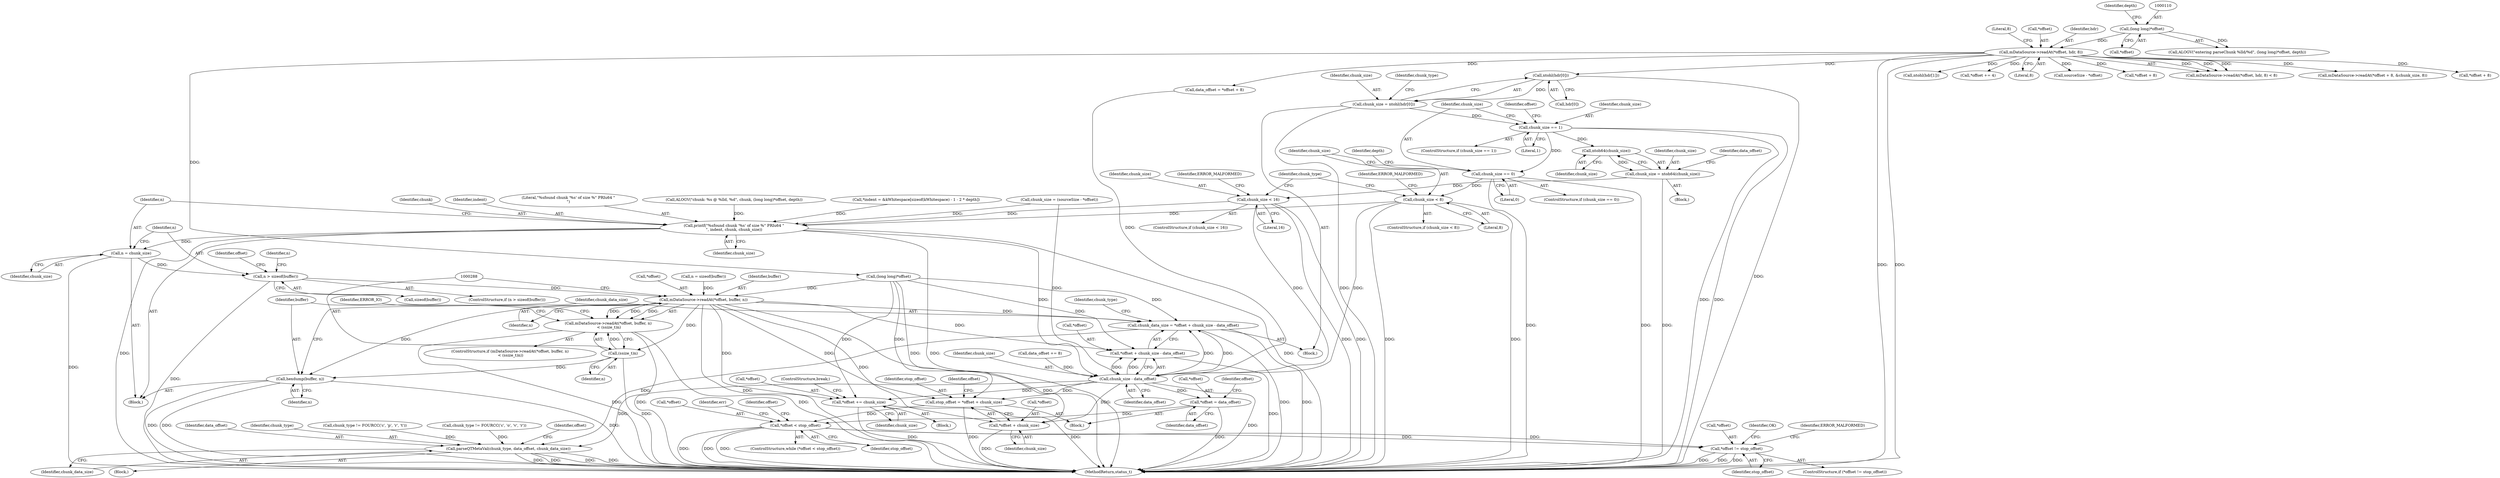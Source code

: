 digraph "0_Android_e7142a0703bc93f75e213e96ebc19000022afed9@array" {
"1000129" [label="(Call,ntohl(hdr[0]))"];
"1000117" [label="(Call,mDataSource->readAt(*offset, hdr, 8))"];
"1000109" [label="(Call,(long long)*offset)"];
"1000127" [label="(Call,chunk_size = ntohl(hdr[0]))"];
"1000148" [label="(Call,chunk_size == 1)"];
"1000168" [label="(Call,ntoh64(chunk_size))"];
"1000166" [label="(Call,chunk_size = ntoh64(chunk_size))"];
"1000174" [label="(Call,chunk_size < 16)"];
"1000260" [label="(Call,printf(\"%sfound chunk '%s' of size %\" PRIu64 \"\n\", indent, chunk, chunk_size))"];
"1000267" [label="(Call,n = chunk_size)"];
"1000271" [label="(Call,n > sizeof(buffer))"];
"1000282" [label="(Call,mDataSource->readAt(*offset, buffer, n))"];
"1000281" [label="(Call,mDataSource->readAt(*offset, buffer, n)\n < (ssize_t)n)"];
"1000287" [label="(Call,(ssize_t)n)"];
"1000293" [label="(Call,hexdump(buffer, n))"];
"1000298" [label="(Call,chunk_data_size = *offset + chunk_size - data_offset)"];
"1003264" [label="(Call,parseQTMetaVal(chunk_type, data_offset, chunk_data_size))"];
"1000300" [label="(Call,*offset + chunk_size - data_offset)"];
"1000331" [label="(Call,stop_offset = *offset + chunk_size)"];
"1000342" [label="(Call,*offset < stop_offset)"];
"1000363" [label="(Call,*offset != stop_offset)"];
"1000333" [label="(Call,*offset + chunk_size)"];
"1003268" [label="(Call,*offset += chunk_size)"];
"1000303" [label="(Call,chunk_size - data_offset)"];
"1000337" [label="(Call,*offset = data_offset)"];
"1000182" [label="(Call,chunk_size == 0)"];
"1000221" [label="(Call,chunk_size < 8)"];
"1000181" [label="(ControlStructure,if (chunk_size == 0))"];
"1000170" [label="(Call,data_offset += 8)"];
"1000136" [label="(Call,ntohl(hdr[1]))"];
"1000147" [label="(ControlStructure,if (chunk_size == 1))"];
"1000364" [label="(Call,*offset)"];
"1000213" [label="(Call,*offset += 4)"];
"1000260" [label="(Call,printf(\"%sfound chunk '%s' of size %\" PRIu64 \"\n\", indent, chunk, chunk_size))"];
"1000171" [label="(Identifier,data_offset)"];
"1000298" [label="(Call,chunk_data_size = *offset + chunk_size - data_offset)"];
"1000169" [label="(Identifier,chunk_size)"];
"1000174" [label="(Call,chunk_size < 16)"];
"1000121" [label="(Literal,8)"];
"1000340" [label="(Identifier,data_offset)"];
"1000151" [label="(Block,)"];
"1000122" [label="(Literal,8)"];
"1000220" [label="(ControlStructure,if (chunk_size < 8))"];
"1000269" [label="(Identifier,chunk_size)"];
"1000135" [label="(Identifier,chunk_type)"];
"1000263" [label="(Identifier,chunk)"];
"1000201" [label="(Call,sourceSize - *offset)"];
"1000316" [label="(Call,chunk_type != FOURCC('c', 'o', 'v', 'r'))"];
"1000182" [label="(Call,chunk_size == 0)"];
"1000300" [label="(Call,*offset + chunk_size - data_offset)"];
"1000221" [label="(Call,chunk_size < 8)"];
"1000229" [label="(Identifier,chunk_type)"];
"1003258" [label="(Block,)"];
"1003269" [label="(Call,*offset)"];
"1000226" [label="(Identifier,ERROR_MALFORMED)"];
"1000141" [label="(Call,data_offset = *offset + 8)"];
"1000295" [label="(Identifier,n)"];
"1003271" [label="(Identifier,chunk_size)"];
"1000261" [label="(Literal,\"%sfound chunk '%s' of size %\" PRIu64 \"\n\")"];
"1000106" [label="(Block,)"];
"1000143" [label="(Call,*offset + 8)"];
"1000363" [label="(Call,*offset != stop_offset)"];
"1000282" [label="(Call,mDataSource->readAt(*offset, buffer, n))"];
"1000129" [label="(Call,ntohl(hdr[0]))"];
"1000344" [label="(Identifier,offset)"];
"1000148" [label="(Call,chunk_size == 1)"];
"1000116" [label="(Call,mDataSource->readAt(*offset, hdr, 8) < 8)"];
"1000276" [label="(Call,n = sizeof(buffer))"];
"1000285" [label="(Identifier,buffer)"];
"1000271" [label="(Call,n > sizeof(buffer))"];
"1000231" [label="(Call,ALOGV(\"chunk: %s @ %lld, %d\", chunk, (long long)*offset, depth))"];
"1000223" [label="(Literal,8)"];
"1000371" [label="(Identifier,OK)"];
"1003270" [label="(Identifier,offset)"];
"1000338" [label="(Call,*offset)"];
"1000365" [label="(Identifier,offset)"];
"1000331" [label="(Call,stop_offset = *offset + chunk_size)"];
"1000149" [label="(Identifier,chunk_size)"];
"1000286" [label="(Identifier,n)"];
"1000222" [label="(Identifier,chunk_size)"];
"1000280" [label="(ControlStructure,if (mDataSource->readAt(*offset, buffer, n)\n < (ssize_t)n))"];
"1000247" [label="(Call,*indent = &kWhitespace[sizeof(kWhitespace) - 1 - 2 * depth])"];
"1000293" [label="(Call,hexdump(buffer, n))"];
"1000166" [label="(Call,chunk_size = ntoh64(chunk_size))"];
"1000111" [label="(Call,*offset)"];
"1000264" [label="(Identifier,chunk_size)"];
"1000333" [label="(Call,*offset + chunk_size)"];
"1000270" [label="(ControlStructure,if (n > sizeof(buffer)))"];
"1000341" [label="(ControlStructure,while (*offset < stop_offset))"];
"1000117" [label="(Call,mDataSource->readAt(*offset, hdr, 8))"];
"1000109" [label="(Call,(long long)*offset)"];
"1000167" [label="(Identifier,chunk_size)"];
"1000113" [label="(Identifier,depth)"];
"1000127" [label="(Call,chunk_size = ntohl(hdr[0]))"];
"1003267" [label="(Identifier,chunk_data_size)"];
"1000183" [label="(Identifier,chunk_size)"];
"1000283" [label="(Call,*offset)"];
"1003266" [label="(Identifier,data_offset)"];
"1000188" [label="(Identifier,depth)"];
"1003264" [label="(Call,parseQTMetaVal(chunk_type, data_offset, chunk_data_size))"];
"1000289" [label="(Identifier,n)"];
"1000118" [label="(Call,*offset)"];
"1000294" [label="(Identifier,buffer)"];
"1000175" [label="(Identifier,chunk_size)"];
"1003275" [label="(MethodReturn,status_t)"];
"1000199" [label="(Call,chunk_size = (sourceSize - *offset))"];
"1000234" [label="(Call,(long long)*offset)"];
"1000292" [label="(Identifier,ERROR_IO)"];
"1000107" [label="(Call,ALOGV(\"entering parseChunk %lld/%d\", (long long)*offset, depth))"];
"1000287" [label="(Call,(ssize_t)n)"];
"1000150" [label="(Literal,1)"];
"1000157" [label="(Identifier,offset)"];
"1000345" [label="(Identifier,stop_offset)"];
"1000334" [label="(Call,*offset)"];
"1000120" [label="(Identifier,hdr)"];
"1003268" [label="(Call,*offset += chunk_size)"];
"1000343" [label="(Call,*offset)"];
"1000184" [label="(Literal,0)"];
"1000284" [label="(Identifier,offset)"];
"1000262" [label="(Identifier,indent)"];
"1000339" [label="(Identifier,offset)"];
"1000154" [label="(Call,mDataSource->readAt(*offset + 8, &chunk_size, 8))"];
"1000267" [label="(Call,n = chunk_size)"];
"1000155" [label="(Call,*offset + 8)"];
"1003272" [label="(ControlStructure,break;)"];
"1000128" [label="(Identifier,chunk_size)"];
"1000273" [label="(Call,sizeof(buffer))"];
"1000342" [label="(Call,*offset < stop_offset)"];
"1000369" [label="(Identifier,ERROR_MALFORMED)"];
"1000179" [label="(Identifier,ERROR_MALFORMED)"];
"1000366" [label="(Identifier,stop_offset)"];
"1000130" [label="(Call,hdr[0])"];
"1000305" [label="(Identifier,data_offset)"];
"1000168" [label="(Call,ntoh64(chunk_size))"];
"1000304" [label="(Identifier,chunk_size)"];
"1000268" [label="(Identifier,n)"];
"1000176" [label="(Literal,16)"];
"1000303" [label="(Call,chunk_size - data_offset)"];
"1000272" [label="(Identifier,n)"];
"1000299" [label="(Identifier,chunk_data_size)"];
"1000173" [label="(ControlStructure,if (chunk_size < 16))"];
"1000329" [label="(Block,)"];
"1000277" [label="(Identifier,n)"];
"1000336" [label="(Identifier,chunk_size)"];
"1000241" [label="(Block,)"];
"1000281" [label="(Call,mDataSource->readAt(*offset, buffer, n)\n < (ssize_t)n)"];
"1000309" [label="(Identifier,chunk_type)"];
"1000301" [label="(Call,*offset)"];
"1000349" [label="(Identifier,err)"];
"1000337" [label="(Call,*offset = data_offset)"];
"1003263" [label="(Block,)"];
"1000362" [label="(ControlStructure,if (*offset != stop_offset))"];
"1000332" [label="(Identifier,stop_offset)"];
"1003265" [label="(Identifier,chunk_type)"];
"1000308" [label="(Call,chunk_type != FOURCC('c', 'p', 'r', 't'))"];
"1000129" -> "1000127"  [label="AST: "];
"1000129" -> "1000130"  [label="CFG: "];
"1000130" -> "1000129"  [label="AST: "];
"1000127" -> "1000129"  [label="CFG: "];
"1000129" -> "1003275"  [label="DDG: "];
"1000129" -> "1000127"  [label="DDG: "];
"1000117" -> "1000129"  [label="DDG: "];
"1000117" -> "1000116"  [label="AST: "];
"1000117" -> "1000121"  [label="CFG: "];
"1000118" -> "1000117"  [label="AST: "];
"1000120" -> "1000117"  [label="AST: "];
"1000121" -> "1000117"  [label="AST: "];
"1000122" -> "1000117"  [label="CFG: "];
"1000117" -> "1003275"  [label="DDG: "];
"1000117" -> "1003275"  [label="DDG: "];
"1000117" -> "1000116"  [label="DDG: "];
"1000117" -> "1000116"  [label="DDG: "];
"1000117" -> "1000116"  [label="DDG: "];
"1000109" -> "1000117"  [label="DDG: "];
"1000117" -> "1000136"  [label="DDG: "];
"1000117" -> "1000141"  [label="DDG: "];
"1000117" -> "1000143"  [label="DDG: "];
"1000117" -> "1000154"  [label="DDG: "];
"1000117" -> "1000155"  [label="DDG: "];
"1000117" -> "1000201"  [label="DDG: "];
"1000117" -> "1000213"  [label="DDG: "];
"1000117" -> "1000234"  [label="DDG: "];
"1000109" -> "1000107"  [label="AST: "];
"1000109" -> "1000111"  [label="CFG: "];
"1000110" -> "1000109"  [label="AST: "];
"1000111" -> "1000109"  [label="AST: "];
"1000113" -> "1000109"  [label="CFG: "];
"1000109" -> "1000107"  [label="DDG: "];
"1000127" -> "1000106"  [label="AST: "];
"1000128" -> "1000127"  [label="AST: "];
"1000135" -> "1000127"  [label="CFG: "];
"1000127" -> "1003275"  [label="DDG: "];
"1000127" -> "1000148"  [label="DDG: "];
"1000148" -> "1000147"  [label="AST: "];
"1000148" -> "1000150"  [label="CFG: "];
"1000149" -> "1000148"  [label="AST: "];
"1000150" -> "1000148"  [label="AST: "];
"1000157" -> "1000148"  [label="CFG: "];
"1000183" -> "1000148"  [label="CFG: "];
"1000148" -> "1003275"  [label="DDG: "];
"1000148" -> "1003275"  [label="DDG: "];
"1000148" -> "1000168"  [label="DDG: "];
"1000148" -> "1000182"  [label="DDG: "];
"1000168" -> "1000166"  [label="AST: "];
"1000168" -> "1000169"  [label="CFG: "];
"1000169" -> "1000168"  [label="AST: "];
"1000166" -> "1000168"  [label="CFG: "];
"1000168" -> "1000166"  [label="DDG: "];
"1000166" -> "1000151"  [label="AST: "];
"1000167" -> "1000166"  [label="AST: "];
"1000171" -> "1000166"  [label="CFG: "];
"1000166" -> "1003275"  [label="DDG: "];
"1000166" -> "1000174"  [label="DDG: "];
"1000174" -> "1000173"  [label="AST: "];
"1000174" -> "1000176"  [label="CFG: "];
"1000175" -> "1000174"  [label="AST: "];
"1000176" -> "1000174"  [label="AST: "];
"1000179" -> "1000174"  [label="CFG: "];
"1000229" -> "1000174"  [label="CFG: "];
"1000174" -> "1003275"  [label="DDG: "];
"1000174" -> "1003275"  [label="DDG: "];
"1000174" -> "1000260"  [label="DDG: "];
"1000174" -> "1000303"  [label="DDG: "];
"1000260" -> "1000241"  [label="AST: "];
"1000260" -> "1000264"  [label="CFG: "];
"1000261" -> "1000260"  [label="AST: "];
"1000262" -> "1000260"  [label="AST: "];
"1000263" -> "1000260"  [label="AST: "];
"1000264" -> "1000260"  [label="AST: "];
"1000268" -> "1000260"  [label="CFG: "];
"1000260" -> "1003275"  [label="DDG: "];
"1000260" -> "1003275"  [label="DDG: "];
"1000260" -> "1003275"  [label="DDG: "];
"1000247" -> "1000260"  [label="DDG: "];
"1000231" -> "1000260"  [label="DDG: "];
"1000199" -> "1000260"  [label="DDG: "];
"1000221" -> "1000260"  [label="DDG: "];
"1000260" -> "1000267"  [label="DDG: "];
"1000260" -> "1000303"  [label="DDG: "];
"1000267" -> "1000241"  [label="AST: "];
"1000267" -> "1000269"  [label="CFG: "];
"1000268" -> "1000267"  [label="AST: "];
"1000269" -> "1000267"  [label="AST: "];
"1000272" -> "1000267"  [label="CFG: "];
"1000267" -> "1003275"  [label="DDG: "];
"1000267" -> "1000271"  [label="DDG: "];
"1000271" -> "1000270"  [label="AST: "];
"1000271" -> "1000273"  [label="CFG: "];
"1000272" -> "1000271"  [label="AST: "];
"1000273" -> "1000271"  [label="AST: "];
"1000277" -> "1000271"  [label="CFG: "];
"1000284" -> "1000271"  [label="CFG: "];
"1000271" -> "1003275"  [label="DDG: "];
"1000271" -> "1000282"  [label="DDG: "];
"1000282" -> "1000281"  [label="AST: "];
"1000282" -> "1000286"  [label="CFG: "];
"1000283" -> "1000282"  [label="AST: "];
"1000285" -> "1000282"  [label="AST: "];
"1000286" -> "1000282"  [label="AST: "];
"1000288" -> "1000282"  [label="CFG: "];
"1000282" -> "1003275"  [label="DDG: "];
"1000282" -> "1003275"  [label="DDG: "];
"1000282" -> "1000281"  [label="DDG: "];
"1000282" -> "1000281"  [label="DDG: "];
"1000282" -> "1000281"  [label="DDG: "];
"1000234" -> "1000282"  [label="DDG: "];
"1000276" -> "1000282"  [label="DDG: "];
"1000282" -> "1000287"  [label="DDG: "];
"1000282" -> "1000293"  [label="DDG: "];
"1000282" -> "1000298"  [label="DDG: "];
"1000282" -> "1000300"  [label="DDG: "];
"1000282" -> "1000331"  [label="DDG: "];
"1000282" -> "1000333"  [label="DDG: "];
"1000282" -> "1003268"  [label="DDG: "];
"1000281" -> "1000280"  [label="AST: "];
"1000281" -> "1000287"  [label="CFG: "];
"1000287" -> "1000281"  [label="AST: "];
"1000292" -> "1000281"  [label="CFG: "];
"1000294" -> "1000281"  [label="CFG: "];
"1000281" -> "1003275"  [label="DDG: "];
"1000281" -> "1003275"  [label="DDG: "];
"1000281" -> "1003275"  [label="DDG: "];
"1000287" -> "1000281"  [label="DDG: "];
"1000287" -> "1000289"  [label="CFG: "];
"1000288" -> "1000287"  [label="AST: "];
"1000289" -> "1000287"  [label="AST: "];
"1000287" -> "1003275"  [label="DDG: "];
"1000287" -> "1000293"  [label="DDG: "];
"1000293" -> "1000241"  [label="AST: "];
"1000293" -> "1000295"  [label="CFG: "];
"1000294" -> "1000293"  [label="AST: "];
"1000295" -> "1000293"  [label="AST: "];
"1000299" -> "1000293"  [label="CFG: "];
"1000293" -> "1003275"  [label="DDG: "];
"1000293" -> "1003275"  [label="DDG: "];
"1000293" -> "1003275"  [label="DDG: "];
"1000298" -> "1000106"  [label="AST: "];
"1000298" -> "1000300"  [label="CFG: "];
"1000299" -> "1000298"  [label="AST: "];
"1000300" -> "1000298"  [label="AST: "];
"1000309" -> "1000298"  [label="CFG: "];
"1000298" -> "1003275"  [label="DDG: "];
"1000298" -> "1003275"  [label="DDG: "];
"1000234" -> "1000298"  [label="DDG: "];
"1000303" -> "1000298"  [label="DDG: "];
"1000303" -> "1000298"  [label="DDG: "];
"1000298" -> "1003264"  [label="DDG: "];
"1003264" -> "1003263"  [label="AST: "];
"1003264" -> "1003267"  [label="CFG: "];
"1003265" -> "1003264"  [label="AST: "];
"1003266" -> "1003264"  [label="AST: "];
"1003267" -> "1003264"  [label="AST: "];
"1003270" -> "1003264"  [label="CFG: "];
"1003264" -> "1003275"  [label="DDG: "];
"1003264" -> "1003275"  [label="DDG: "];
"1003264" -> "1003275"  [label="DDG: "];
"1003264" -> "1003275"  [label="DDG: "];
"1000308" -> "1003264"  [label="DDG: "];
"1000316" -> "1003264"  [label="DDG: "];
"1000303" -> "1003264"  [label="DDG: "];
"1000300" -> "1000303"  [label="CFG: "];
"1000301" -> "1000300"  [label="AST: "];
"1000303" -> "1000300"  [label="AST: "];
"1000300" -> "1003275"  [label="DDG: "];
"1000234" -> "1000300"  [label="DDG: "];
"1000303" -> "1000300"  [label="DDG: "];
"1000303" -> "1000300"  [label="DDG: "];
"1000331" -> "1000329"  [label="AST: "];
"1000331" -> "1000333"  [label="CFG: "];
"1000332" -> "1000331"  [label="AST: "];
"1000333" -> "1000331"  [label="AST: "];
"1000339" -> "1000331"  [label="CFG: "];
"1000331" -> "1003275"  [label="DDG: "];
"1000234" -> "1000331"  [label="DDG: "];
"1000303" -> "1000331"  [label="DDG: "];
"1000331" -> "1000342"  [label="DDG: "];
"1000342" -> "1000341"  [label="AST: "];
"1000342" -> "1000345"  [label="CFG: "];
"1000343" -> "1000342"  [label="AST: "];
"1000345" -> "1000342"  [label="AST: "];
"1000349" -> "1000342"  [label="CFG: "];
"1000365" -> "1000342"  [label="CFG: "];
"1000342" -> "1003275"  [label="DDG: "];
"1000342" -> "1003275"  [label="DDG: "];
"1000342" -> "1003275"  [label="DDG: "];
"1000337" -> "1000342"  [label="DDG: "];
"1000342" -> "1000363"  [label="DDG: "];
"1000342" -> "1000363"  [label="DDG: "];
"1000363" -> "1000362"  [label="AST: "];
"1000363" -> "1000366"  [label="CFG: "];
"1000364" -> "1000363"  [label="AST: "];
"1000366" -> "1000363"  [label="AST: "];
"1000369" -> "1000363"  [label="CFG: "];
"1000371" -> "1000363"  [label="CFG: "];
"1000363" -> "1003275"  [label="DDG: "];
"1000363" -> "1003275"  [label="DDG: "];
"1000363" -> "1003275"  [label="DDG: "];
"1000333" -> "1000336"  [label="CFG: "];
"1000334" -> "1000333"  [label="AST: "];
"1000336" -> "1000333"  [label="AST: "];
"1000333" -> "1003275"  [label="DDG: "];
"1000234" -> "1000333"  [label="DDG: "];
"1000303" -> "1000333"  [label="DDG: "];
"1003268" -> "1003258"  [label="AST: "];
"1003268" -> "1003271"  [label="CFG: "];
"1003269" -> "1003268"  [label="AST: "];
"1003271" -> "1003268"  [label="AST: "];
"1003272" -> "1003268"  [label="CFG: "];
"1003268" -> "1003275"  [label="DDG: "];
"1003268" -> "1003275"  [label="DDG: "];
"1000303" -> "1003268"  [label="DDG: "];
"1000234" -> "1003268"  [label="DDG: "];
"1000303" -> "1000305"  [label="CFG: "];
"1000304" -> "1000303"  [label="AST: "];
"1000305" -> "1000303"  [label="AST: "];
"1000303" -> "1003275"  [label="DDG: "];
"1000199" -> "1000303"  [label="DDG: "];
"1000221" -> "1000303"  [label="DDG: "];
"1000141" -> "1000303"  [label="DDG: "];
"1000170" -> "1000303"  [label="DDG: "];
"1000303" -> "1000337"  [label="DDG: "];
"1000337" -> "1000329"  [label="AST: "];
"1000337" -> "1000340"  [label="CFG: "];
"1000338" -> "1000337"  [label="AST: "];
"1000340" -> "1000337"  [label="AST: "];
"1000344" -> "1000337"  [label="CFG: "];
"1000337" -> "1003275"  [label="DDG: "];
"1000182" -> "1000181"  [label="AST: "];
"1000182" -> "1000184"  [label="CFG: "];
"1000183" -> "1000182"  [label="AST: "];
"1000184" -> "1000182"  [label="AST: "];
"1000188" -> "1000182"  [label="CFG: "];
"1000222" -> "1000182"  [label="CFG: "];
"1000182" -> "1003275"  [label="DDG: "];
"1000182" -> "1003275"  [label="DDG: "];
"1000182" -> "1000221"  [label="DDG: "];
"1000221" -> "1000220"  [label="AST: "];
"1000221" -> "1000223"  [label="CFG: "];
"1000222" -> "1000221"  [label="AST: "];
"1000223" -> "1000221"  [label="AST: "];
"1000226" -> "1000221"  [label="CFG: "];
"1000229" -> "1000221"  [label="CFG: "];
"1000221" -> "1003275"  [label="DDG: "];
"1000221" -> "1003275"  [label="DDG: "];
}
